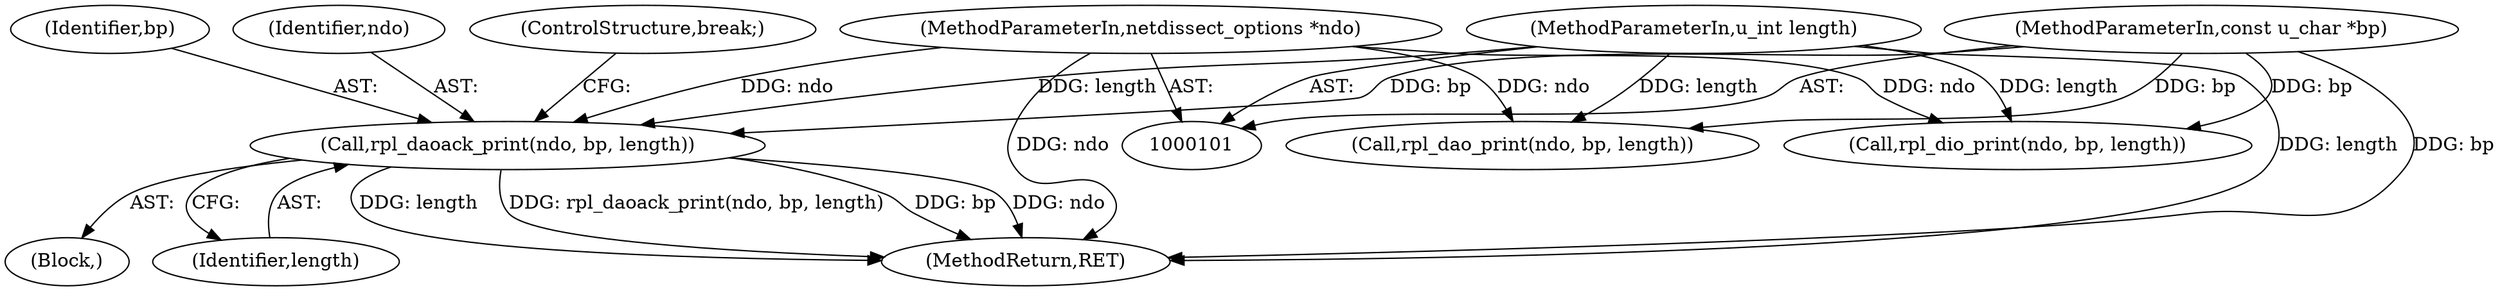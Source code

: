 digraph "0_tcpdump_d7505276842e85bfd067fa21cdb32b8a2dc3c5e4_9@pointer" {
"1000191" [label="(Call,rpl_daoack_print(ndo, bp, length))"];
"1000102" [label="(MethodParameterIn,netdissect_options *ndo)"];
"1000104" [label="(MethodParameterIn,const u_char *bp)"];
"1000105" [label="(MethodParameterIn,u_int length)"];
"1000191" [label="(Call,rpl_daoack_print(ndo, bp, length))"];
"1000193" [label="(Identifier,bp)"];
"1000102" [label="(MethodParameterIn,netdissect_options *ndo)"];
"1000192" [label="(Identifier,ndo)"];
"1000215" [label="(MethodReturn,RET)"];
"1000104" [label="(MethodParameterIn,const u_char *bp)"];
"1000105" [label="(MethodParameterIn,u_int length)"];
"1000161" [label="(Call,rpl_dio_print(ndo, bp, length))"];
"1000190" [label="(Block,)"];
"1000176" [label="(Call,rpl_dao_print(ndo, bp, length))"];
"1000195" [label="(ControlStructure,break;)"];
"1000194" [label="(Identifier,length)"];
"1000191" -> "1000190"  [label="AST: "];
"1000191" -> "1000194"  [label="CFG: "];
"1000192" -> "1000191"  [label="AST: "];
"1000193" -> "1000191"  [label="AST: "];
"1000194" -> "1000191"  [label="AST: "];
"1000195" -> "1000191"  [label="CFG: "];
"1000191" -> "1000215"  [label="DDG: length"];
"1000191" -> "1000215"  [label="DDG: rpl_daoack_print(ndo, bp, length)"];
"1000191" -> "1000215"  [label="DDG: bp"];
"1000191" -> "1000215"  [label="DDG: ndo"];
"1000102" -> "1000191"  [label="DDG: ndo"];
"1000104" -> "1000191"  [label="DDG: bp"];
"1000105" -> "1000191"  [label="DDG: length"];
"1000102" -> "1000101"  [label="AST: "];
"1000102" -> "1000215"  [label="DDG: ndo"];
"1000102" -> "1000161"  [label="DDG: ndo"];
"1000102" -> "1000176"  [label="DDG: ndo"];
"1000104" -> "1000101"  [label="AST: "];
"1000104" -> "1000215"  [label="DDG: bp"];
"1000104" -> "1000161"  [label="DDG: bp"];
"1000104" -> "1000176"  [label="DDG: bp"];
"1000105" -> "1000101"  [label="AST: "];
"1000105" -> "1000215"  [label="DDG: length"];
"1000105" -> "1000161"  [label="DDG: length"];
"1000105" -> "1000176"  [label="DDG: length"];
}
